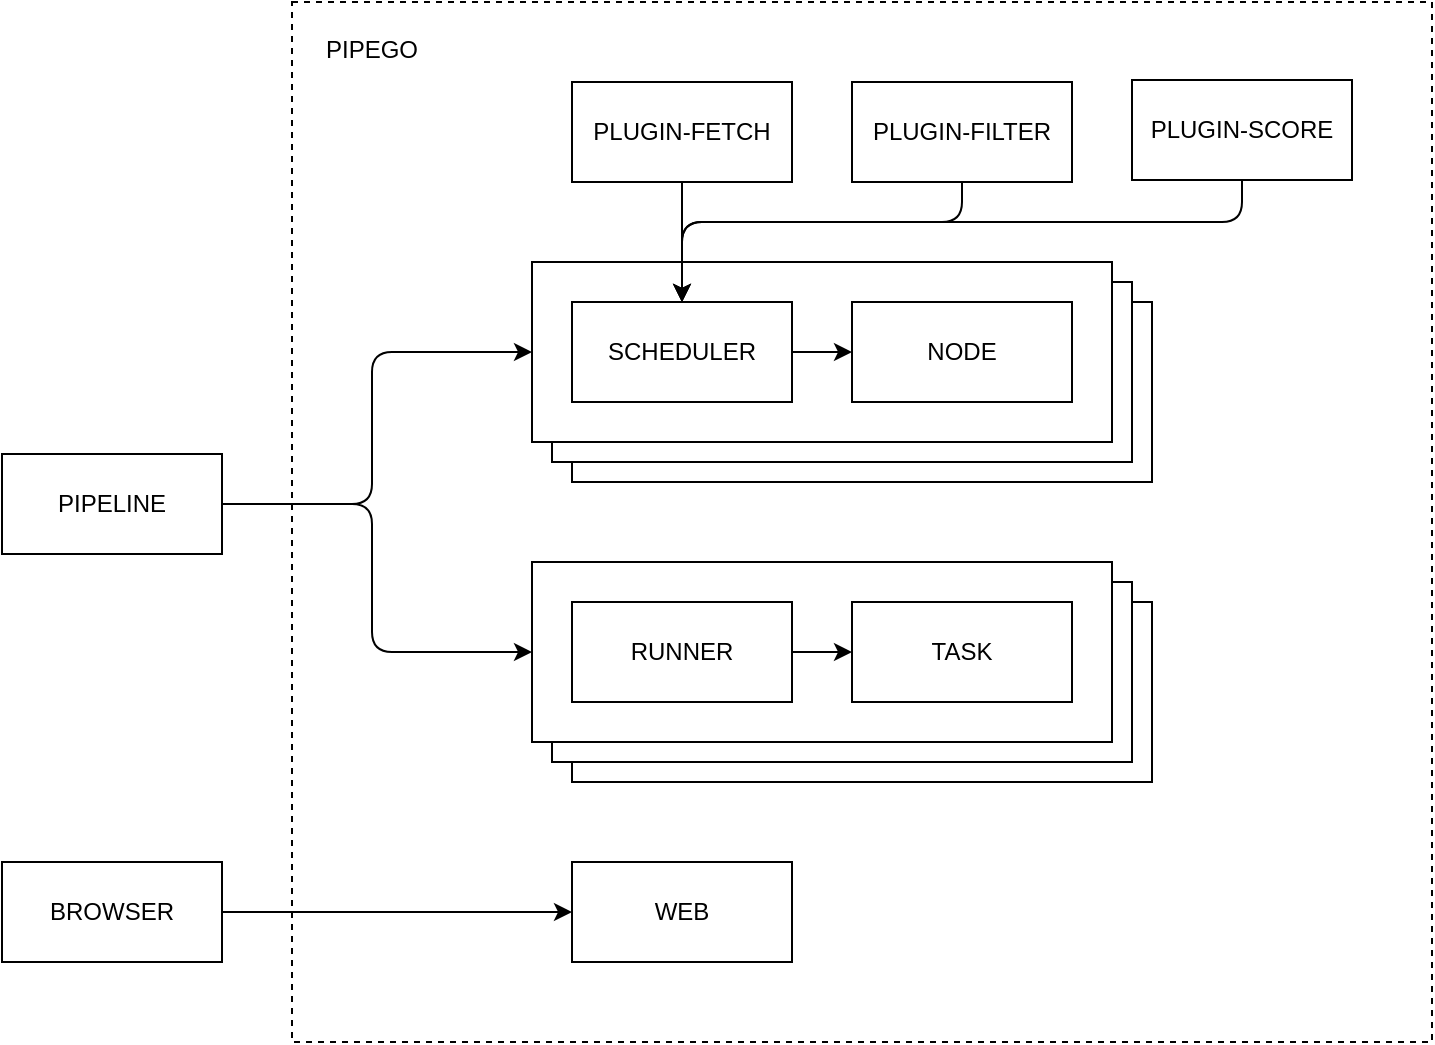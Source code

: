 <mxfile>
    <diagram id="hEeUyhEuUHNxcRoj7Iha" name="Page-1">
        <mxGraphModel dx="777" dy="611" grid="1" gridSize="10" guides="1" tooltips="1" connect="1" arrows="1" fold="1" page="1" pageScale="1" pageWidth="850" pageHeight="1100" math="0" shadow="0">
            <root>
                <mxCell id="0"/>
                <mxCell id="1" parent="0"/>
                <mxCell id="4" value="" style="rounded=0;whiteSpace=wrap;html=1;dashed=1;" parent="1" vertex="1">
                    <mxGeometry x="460" y="50" width="570" height="520" as="geometry"/>
                </mxCell>
                <mxCell id="17" value="" style="rounded=0;whiteSpace=wrap;html=1;" parent="1" vertex="1">
                    <mxGeometry x="600" y="200" width="290" height="90" as="geometry"/>
                </mxCell>
                <mxCell id="16" value="" style="rounded=0;whiteSpace=wrap;html=1;" parent="1" vertex="1">
                    <mxGeometry x="590" y="190" width="290" height="90" as="geometry"/>
                </mxCell>
                <mxCell id="14" value="" style="rounded=0;whiteSpace=wrap;html=1;" parent="1" vertex="1">
                    <mxGeometry x="580" y="180" width="290" height="90" as="geometry"/>
                </mxCell>
                <mxCell id="5" value="PIPEGO" style="text;html=1;strokeColor=none;fillColor=none;align=center;verticalAlign=middle;whiteSpace=wrap;rounded=0;" parent="1" vertex="1">
                    <mxGeometry x="470" y="59" width="60" height="30" as="geometry"/>
                </mxCell>
                <mxCell id="7" value="BROWSER" style="rounded=0;whiteSpace=wrap;html=1;" parent="1" vertex="1">
                    <mxGeometry x="315" y="480" width="110" height="50" as="geometry"/>
                </mxCell>
                <mxCell id="8" value="PIPELINE" style="rounded=0;whiteSpace=wrap;html=1;" parent="1" vertex="1">
                    <mxGeometry x="315" y="276" width="110" height="50" as="geometry"/>
                </mxCell>
                <mxCell id="10" value="SCHEDULER" style="rounded=0;whiteSpace=wrap;html=1;" parent="1" vertex="1">
                    <mxGeometry x="600" y="200" width="110" height="50" as="geometry"/>
                </mxCell>
                <mxCell id="15" value="NODE" style="rounded=0;whiteSpace=wrap;html=1;" parent="1" vertex="1">
                    <mxGeometry x="740" y="200" width="110" height="50" as="geometry"/>
                </mxCell>
                <mxCell id="18" value="" style="endArrow=classic;html=1;entryX=0;entryY=0.5;entryDx=0;entryDy=0;exitX=1;exitY=0.5;exitDx=0;exitDy=0;" parent="1" source="10" target="15" edge="1">
                    <mxGeometry width="50" height="50" relative="1" as="geometry">
                        <mxPoint x="600" y="310" as="sourcePoint"/>
                        <mxPoint x="650" y="260" as="targetPoint"/>
                    </mxGeometry>
                </mxCell>
                <mxCell id="25" value="" style="rounded=0;whiteSpace=wrap;html=1;" parent="1" vertex="1">
                    <mxGeometry x="600" y="350" width="290" height="90" as="geometry"/>
                </mxCell>
                <mxCell id="26" value="" style="rounded=0;whiteSpace=wrap;html=1;" parent="1" vertex="1">
                    <mxGeometry x="590" y="340" width="290" height="90" as="geometry"/>
                </mxCell>
                <mxCell id="27" value="" style="rounded=0;whiteSpace=wrap;html=1;" parent="1" vertex="1">
                    <mxGeometry x="580" y="330" width="290" height="90" as="geometry"/>
                </mxCell>
                <mxCell id="28" value="RUNNER" style="rounded=0;whiteSpace=wrap;html=1;" parent="1" vertex="1">
                    <mxGeometry x="600" y="350" width="110" height="50" as="geometry"/>
                </mxCell>
                <mxCell id="29" value="TASK" style="rounded=0;whiteSpace=wrap;html=1;" parent="1" vertex="1">
                    <mxGeometry x="740" y="350" width="110" height="50" as="geometry"/>
                </mxCell>
                <mxCell id="30" value="" style="endArrow=classic;html=1;entryX=0;entryY=0.5;entryDx=0;entryDy=0;exitX=1;exitY=0.5;exitDx=0;exitDy=0;" parent="1" source="28" target="29" edge="1">
                    <mxGeometry width="50" height="50" relative="1" as="geometry">
                        <mxPoint x="600" y="460" as="sourcePoint"/>
                        <mxPoint x="650" y="410" as="targetPoint"/>
                    </mxGeometry>
                </mxCell>
                <mxCell id="31" value="" style="endArrow=classic;startArrow=none;html=1;exitX=1;exitY=0.5;exitDx=0;exitDy=0;entryX=0;entryY=0.5;entryDx=0;entryDy=0;startFill=0;" parent="1" source="7" target="38" edge="1">
                    <mxGeometry width="50" height="50" relative="1" as="geometry">
                        <mxPoint x="540" y="350" as="sourcePoint"/>
                        <mxPoint x="590" y="300" as="targetPoint"/>
                    </mxGeometry>
                </mxCell>
                <mxCell id="32" value="" style="edgeStyle=elbowEdgeStyle;elbow=horizontal;endArrow=classic;html=1;entryX=0;entryY=0.5;entryDx=0;entryDy=0;exitX=1;exitY=0.5;exitDx=0;exitDy=0;startArrow=none;startFill=0;" parent="1" source="8" target="14" edge="1">
                    <mxGeometry width="50" height="50" relative="1" as="geometry">
                        <mxPoint x="550" y="440" as="sourcePoint"/>
                        <mxPoint x="600" y="390" as="targetPoint"/>
                        <Array as="points">
                            <mxPoint x="500" y="260"/>
                        </Array>
                    </mxGeometry>
                </mxCell>
                <mxCell id="33" value="" style="edgeStyle=elbowEdgeStyle;elbow=horizontal;endArrow=classic;html=1;entryX=0;entryY=0.5;entryDx=0;entryDy=0;exitX=1;exitY=0.5;exitDx=0;exitDy=0;startArrow=none;startFill=0;" parent="1" source="8" target="27" edge="1">
                    <mxGeometry width="50" height="50" relative="1" as="geometry">
                        <mxPoint x="390" y="325" as="sourcePoint"/>
                        <mxPoint x="590" y="235" as="targetPoint"/>
                        <Array as="points">
                            <mxPoint x="500" y="340"/>
                        </Array>
                    </mxGeometry>
                </mxCell>
                <mxCell id="34" value="PLUGIN-FETCH" style="rounded=0;whiteSpace=wrap;html=1;" parent="1" vertex="1">
                    <mxGeometry x="600" y="90" width="110" height="50" as="geometry"/>
                </mxCell>
                <mxCell id="35" value="PLUGIN-FILTER" style="rounded=0;whiteSpace=wrap;html=1;" parent="1" vertex="1">
                    <mxGeometry x="740" y="90" width="110" height="50" as="geometry"/>
                </mxCell>
                <mxCell id="36" value="" style="endArrow=classic;html=1;exitX=0.5;exitY=1;exitDx=0;exitDy=0;entryX=0.5;entryY=0;entryDx=0;entryDy=0;" parent="1" source="34" target="10" edge="1">
                    <mxGeometry width="50" height="50" relative="1" as="geometry">
                        <mxPoint x="670" y="320" as="sourcePoint"/>
                        <mxPoint x="720" y="270" as="targetPoint"/>
                    </mxGeometry>
                </mxCell>
                <mxCell id="37" value="" style="edgeStyle=elbowEdgeStyle;elbow=vertical;endArrow=classic;html=1;exitX=0.5;exitY=1;exitDx=0;exitDy=0;entryX=0.5;entryY=0;entryDx=0;entryDy=0;" parent="1" source="35" target="10" edge="1">
                    <mxGeometry width="50" height="50" relative="1" as="geometry">
                        <mxPoint x="690" y="340" as="sourcePoint"/>
                        <mxPoint x="740" y="290" as="targetPoint"/>
                        <Array as="points">
                            <mxPoint x="730" y="160"/>
                        </Array>
                    </mxGeometry>
                </mxCell>
                <mxCell id="38" value="WEB" style="rounded=0;whiteSpace=wrap;html=1;" parent="1" vertex="1">
                    <mxGeometry x="600" y="480" width="110" height="50" as="geometry"/>
                </mxCell>
                <mxCell id="42" value="PLUGIN-SCORE" style="rounded=0;whiteSpace=wrap;html=1;" vertex="1" parent="1">
                    <mxGeometry x="880" y="89" width="110" height="50" as="geometry"/>
                </mxCell>
                <mxCell id="43" value="" style="edgeStyle=elbowEdgeStyle;elbow=vertical;endArrow=classic;html=1;exitX=0.5;exitY=1;exitDx=0;exitDy=0;entryX=0.5;entryY=0;entryDx=0;entryDy=0;" edge="1" parent="1" source="42" target="10">
                    <mxGeometry width="50" height="50" relative="1" as="geometry">
                        <mxPoint x="805" y="150" as="sourcePoint"/>
                        <mxPoint x="665" y="210" as="targetPoint"/>
                        <Array as="points">
                            <mxPoint x="800" y="160"/>
                        </Array>
                    </mxGeometry>
                </mxCell>
            </root>
        </mxGraphModel>
    </diagram>
</mxfile>